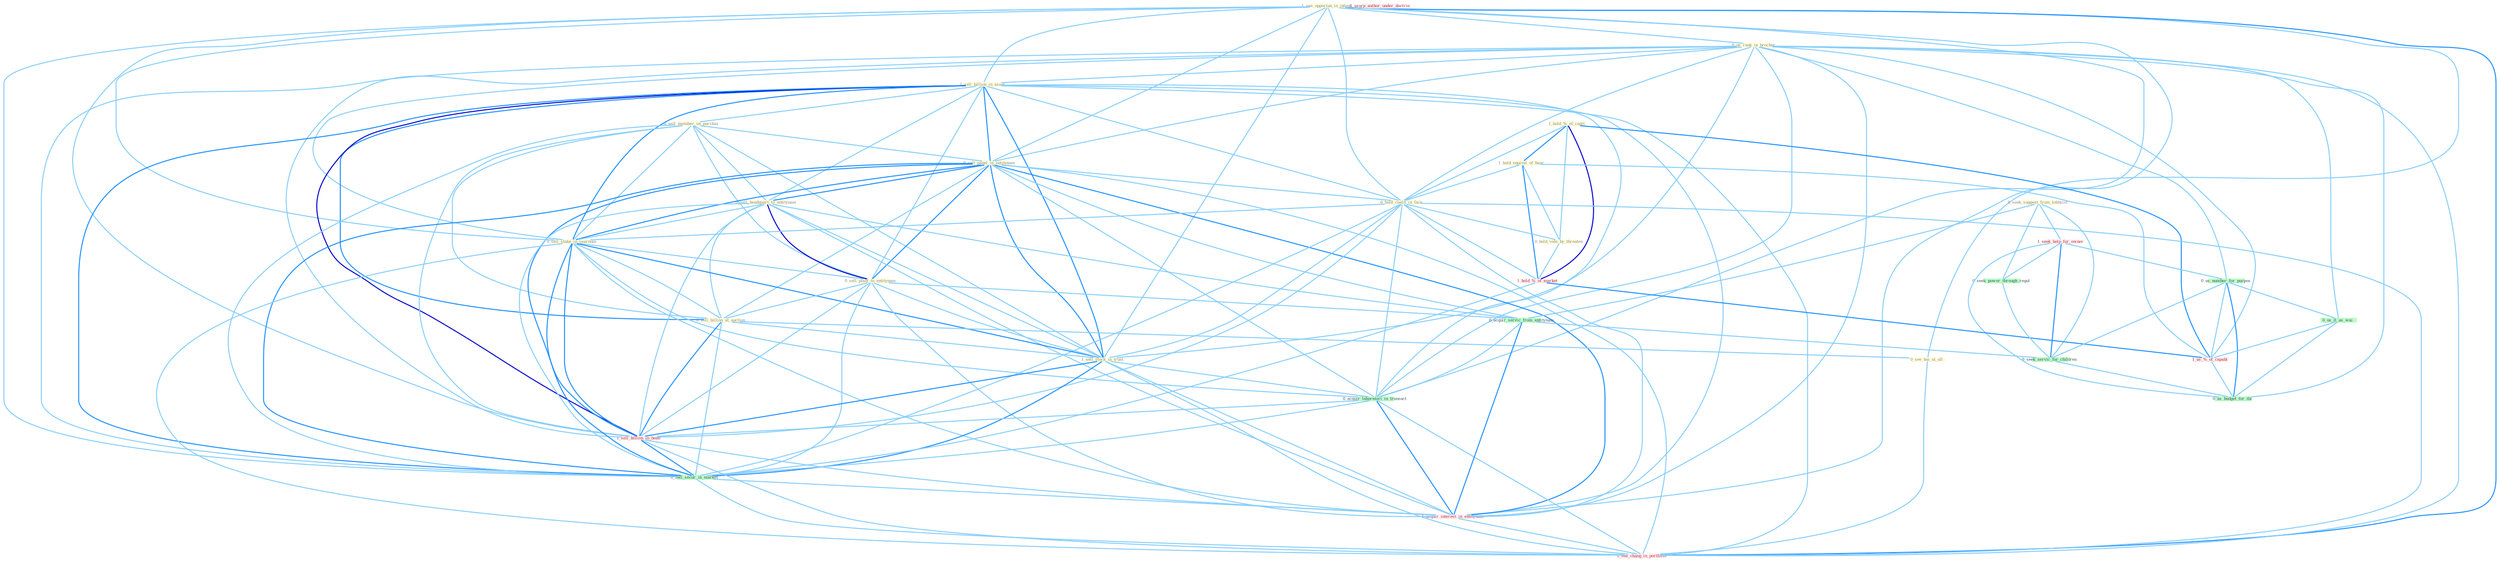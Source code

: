 Graph G{ 
    node
    [shape=polygon,style=filled,width=.5,height=.06,color="#BDFCC9",fixedsize=true,fontsize=4,
    fontcolor="#2f4f4f"];
    {node
    [color="#ffffe0", fontcolor="#8b7d6b"] "1_see_opportun_in_integr " "0_us_rank_in_brochur " "1_sell_billion_in_asset " "0_sell_member_on_purchas " "1_hold_%_of_capit " "0_sell_panel_in_entitynam " "1_hold_equival_of_hear " "0_sell_headquart_to_entitynam " "0_hold_coalit_in_face " "0_hold_vote_by_threaten " "0_sell_stake_in_yearnum " "0_seek_suggest_from_lobbyist " "0_sell_plant_to_entitynam " "0_sell_billion_at_auction " "1_sell_stock_in_trust " "0_see_bui_at_all "}
{node [color="#fff0f5", fontcolor="#b22222"] "1_seek_help_for_owner " "1_hold_%_of_market " "1_sell_billion_in_bond " "1_usurp_author_under_doctrin " "1_us_%_of_capabl " "1_acquir_interest_in_entitynam " "1_see_chang_in_portfolio "}
edge [color="#B0E2FF"];

	"1_see_opportun_in_integr " -- "0_us_rank_in_brochur " [w="1", color="#87cefa" ];
	"1_see_opportun_in_integr " -- "1_sell_billion_in_asset " [w="1", color="#87cefa" ];
	"1_see_opportun_in_integr " -- "0_sell_panel_in_entitynam " [w="1", color="#87cefa" ];
	"1_see_opportun_in_integr " -- "0_hold_coalit_in_face " [w="1", color="#87cefa" ];
	"1_see_opportun_in_integr " -- "0_sell_stake_in_yearnum " [w="1", color="#87cefa" ];
	"1_see_opportun_in_integr " -- "1_sell_stock_in_trust " [w="1", color="#87cefa" ];
	"1_see_opportun_in_integr " -- "0_see_bui_at_all " [w="1", color="#87cefa" ];
	"1_see_opportun_in_integr " -- "0_acquir_laboratori_in_transact " [w="1", color="#87cefa" ];
	"1_see_opportun_in_integr " -- "1_sell_billion_in_bond " [w="1", color="#87cefa" ];
	"1_see_opportun_in_integr " -- "0_sell_secur_in_market " [w="1", color="#87cefa" ];
	"1_see_opportun_in_integr " -- "1_acquir_interest_in_entitynam " [w="1", color="#87cefa" ];
	"1_see_opportun_in_integr " -- "1_see_chang_in_portfolio " [w="2", color="#1e90ff" , len=0.8];
	"0_us_rank_in_brochur " -- "1_sell_billion_in_asset " [w="1", color="#87cefa" ];
	"0_us_rank_in_brochur " -- "0_sell_panel_in_entitynam " [w="1", color="#87cefa" ];
	"0_us_rank_in_brochur " -- "0_hold_coalit_in_face " [w="1", color="#87cefa" ];
	"0_us_rank_in_brochur " -- "0_sell_stake_in_yearnum " [w="1", color="#87cefa" ];
	"0_us_rank_in_brochur " -- "1_sell_stock_in_trust " [w="1", color="#87cefa" ];
	"0_us_rank_in_brochur " -- "0_us_number_for_purpos " [w="1", color="#87cefa" ];
	"0_us_rank_in_brochur " -- "0_acquir_laboratori_in_transact " [w="1", color="#87cefa" ];
	"0_us_rank_in_brochur " -- "1_sell_billion_in_bond " [w="1", color="#87cefa" ];
	"0_us_rank_in_brochur " -- "0_us_it_as_wai " [w="1", color="#87cefa" ];
	"0_us_rank_in_brochur " -- "1_us_%_of_capabl " [w="1", color="#87cefa" ];
	"0_us_rank_in_brochur " -- "0_sell_secur_in_market " [w="1", color="#87cefa" ];
	"0_us_rank_in_brochur " -- "1_acquir_interest_in_entitynam " [w="1", color="#87cefa" ];
	"0_us_rank_in_brochur " -- "1_see_chang_in_portfolio " [w="1", color="#87cefa" ];
	"0_us_rank_in_brochur " -- "0_us_budget_for_thi " [w="1", color="#87cefa" ];
	"1_sell_billion_in_asset " -- "0_sell_member_on_purchas " [w="1", color="#87cefa" ];
	"1_sell_billion_in_asset " -- "0_sell_panel_in_entitynam " [w="2", color="#1e90ff" , len=0.8];
	"1_sell_billion_in_asset " -- "0_sell_headquart_to_entitynam " [w="1", color="#87cefa" ];
	"1_sell_billion_in_asset " -- "0_hold_coalit_in_face " [w="1", color="#87cefa" ];
	"1_sell_billion_in_asset " -- "0_sell_stake_in_yearnum " [w="2", color="#1e90ff" , len=0.8];
	"1_sell_billion_in_asset " -- "0_sell_plant_to_entitynam " [w="1", color="#87cefa" ];
	"1_sell_billion_in_asset " -- "0_sell_billion_at_auction " [w="2", color="#1e90ff" , len=0.8];
	"1_sell_billion_in_asset " -- "1_sell_stock_in_trust " [w="2", color="#1e90ff" , len=0.8];
	"1_sell_billion_in_asset " -- "0_acquir_laboratori_in_transact " [w="1", color="#87cefa" ];
	"1_sell_billion_in_asset " -- "1_sell_billion_in_bond " [w="3", color="#0000cd" , len=0.6];
	"1_sell_billion_in_asset " -- "0_sell_secur_in_market " [w="2", color="#1e90ff" , len=0.8];
	"1_sell_billion_in_asset " -- "1_acquir_interest_in_entitynam " [w="1", color="#87cefa" ];
	"1_sell_billion_in_asset " -- "1_see_chang_in_portfolio " [w="1", color="#87cefa" ];
	"0_sell_member_on_purchas " -- "0_sell_panel_in_entitynam " [w="1", color="#87cefa" ];
	"0_sell_member_on_purchas " -- "0_sell_headquart_to_entitynam " [w="1", color="#87cefa" ];
	"0_sell_member_on_purchas " -- "0_sell_stake_in_yearnum " [w="1", color="#87cefa" ];
	"0_sell_member_on_purchas " -- "0_sell_plant_to_entitynam " [w="1", color="#87cefa" ];
	"0_sell_member_on_purchas " -- "0_sell_billion_at_auction " [w="1", color="#87cefa" ];
	"0_sell_member_on_purchas " -- "1_sell_stock_in_trust " [w="1", color="#87cefa" ];
	"0_sell_member_on_purchas " -- "1_sell_billion_in_bond " [w="1", color="#87cefa" ];
	"0_sell_member_on_purchas " -- "0_sell_secur_in_market " [w="1", color="#87cefa" ];
	"1_hold_%_of_capit " -- "1_hold_equival_of_hear " [w="2", color="#1e90ff" , len=0.8];
	"1_hold_%_of_capit " -- "0_hold_coalit_in_face " [w="1", color="#87cefa" ];
	"1_hold_%_of_capit " -- "0_hold_vote_by_threaten " [w="1", color="#87cefa" ];
	"1_hold_%_of_capit " -- "1_hold_%_of_market " [w="3", color="#0000cd" , len=0.6];
	"1_hold_%_of_capit " -- "1_us_%_of_capabl " [w="2", color="#1e90ff" , len=0.8];
	"0_sell_panel_in_entitynam " -- "0_sell_headquart_to_entitynam " [w="2", color="#1e90ff" , len=0.8];
	"0_sell_panel_in_entitynam " -- "0_hold_coalit_in_face " [w="1", color="#87cefa" ];
	"0_sell_panel_in_entitynam " -- "0_sell_stake_in_yearnum " [w="2", color="#1e90ff" , len=0.8];
	"0_sell_panel_in_entitynam " -- "0_sell_plant_to_entitynam " [w="2", color="#1e90ff" , len=0.8];
	"0_sell_panel_in_entitynam " -- "0_sell_billion_at_auction " [w="1", color="#87cefa" ];
	"0_sell_panel_in_entitynam " -- "1_sell_stock_in_trust " [w="2", color="#1e90ff" , len=0.8];
	"0_sell_panel_in_entitynam " -- "0_acquir_servic_from_entitynam " [w="1", color="#87cefa" ];
	"0_sell_panel_in_entitynam " -- "0_acquir_laboratori_in_transact " [w="1", color="#87cefa" ];
	"0_sell_panel_in_entitynam " -- "1_sell_billion_in_bond " [w="2", color="#1e90ff" , len=0.8];
	"0_sell_panel_in_entitynam " -- "0_sell_secur_in_market " [w="2", color="#1e90ff" , len=0.8];
	"0_sell_panel_in_entitynam " -- "1_acquir_interest_in_entitynam " [w="2", color="#1e90ff" , len=0.8];
	"0_sell_panel_in_entitynam " -- "1_see_chang_in_portfolio " [w="1", color="#87cefa" ];
	"1_hold_equival_of_hear " -- "0_hold_coalit_in_face " [w="1", color="#87cefa" ];
	"1_hold_equival_of_hear " -- "0_hold_vote_by_threaten " [w="1", color="#87cefa" ];
	"1_hold_equival_of_hear " -- "1_hold_%_of_market " [w="2", color="#1e90ff" , len=0.8];
	"1_hold_equival_of_hear " -- "1_us_%_of_capabl " [w="1", color="#87cefa" ];
	"0_sell_headquart_to_entitynam " -- "0_sell_stake_in_yearnum " [w="1", color="#87cefa" ];
	"0_sell_headquart_to_entitynam " -- "0_sell_plant_to_entitynam " [w="3", color="#0000cd" , len=0.6];
	"0_sell_headquart_to_entitynam " -- "0_sell_billion_at_auction " [w="1", color="#87cefa" ];
	"0_sell_headquart_to_entitynam " -- "1_sell_stock_in_trust " [w="1", color="#87cefa" ];
	"0_sell_headquart_to_entitynam " -- "0_acquir_servic_from_entitynam " [w="1", color="#87cefa" ];
	"0_sell_headquart_to_entitynam " -- "1_sell_billion_in_bond " [w="1", color="#87cefa" ];
	"0_sell_headquart_to_entitynam " -- "0_sell_secur_in_market " [w="1", color="#87cefa" ];
	"0_sell_headquart_to_entitynam " -- "1_acquir_interest_in_entitynam " [w="1", color="#87cefa" ];
	"0_hold_coalit_in_face " -- "0_hold_vote_by_threaten " [w="1", color="#87cefa" ];
	"0_hold_coalit_in_face " -- "0_sell_stake_in_yearnum " [w="1", color="#87cefa" ];
	"0_hold_coalit_in_face " -- "1_sell_stock_in_trust " [w="1", color="#87cefa" ];
	"0_hold_coalit_in_face " -- "1_hold_%_of_market " [w="1", color="#87cefa" ];
	"0_hold_coalit_in_face " -- "0_acquir_laboratori_in_transact " [w="1", color="#87cefa" ];
	"0_hold_coalit_in_face " -- "1_sell_billion_in_bond " [w="1", color="#87cefa" ];
	"0_hold_coalit_in_face " -- "0_sell_secur_in_market " [w="1", color="#87cefa" ];
	"0_hold_coalit_in_face " -- "1_acquir_interest_in_entitynam " [w="1", color="#87cefa" ];
	"0_hold_coalit_in_face " -- "1_see_chang_in_portfolio " [w="1", color="#87cefa" ];
	"0_hold_vote_by_threaten " -- "1_hold_%_of_market " [w="1", color="#87cefa" ];
	"0_sell_stake_in_yearnum " -- "0_sell_plant_to_entitynam " [w="1", color="#87cefa" ];
	"0_sell_stake_in_yearnum " -- "0_sell_billion_at_auction " [w="1", color="#87cefa" ];
	"0_sell_stake_in_yearnum " -- "1_sell_stock_in_trust " [w="2", color="#1e90ff" , len=0.8];
	"0_sell_stake_in_yearnum " -- "0_acquir_laboratori_in_transact " [w="1", color="#87cefa" ];
	"0_sell_stake_in_yearnum " -- "1_sell_billion_in_bond " [w="2", color="#1e90ff" , len=0.8];
	"0_sell_stake_in_yearnum " -- "0_sell_secur_in_market " [w="2", color="#1e90ff" , len=0.8];
	"0_sell_stake_in_yearnum " -- "1_acquir_interest_in_entitynam " [w="1", color="#87cefa" ];
	"0_sell_stake_in_yearnum " -- "1_see_chang_in_portfolio " [w="1", color="#87cefa" ];
	"0_seek_suggest_from_lobbyist " -- "1_seek_help_for_owner " [w="1", color="#87cefa" ];
	"0_seek_suggest_from_lobbyist " -- "0_acquir_servic_from_entitynam " [w="1", color="#87cefa" ];
	"0_seek_suggest_from_lobbyist " -- "0_seek_power_through_regul " [w="1", color="#87cefa" ];
	"0_seek_suggest_from_lobbyist " -- "0_seek_servic_for_children " [w="1", color="#87cefa" ];
	"0_sell_plant_to_entitynam " -- "0_sell_billion_at_auction " [w="1", color="#87cefa" ];
	"0_sell_plant_to_entitynam " -- "1_sell_stock_in_trust " [w="1", color="#87cefa" ];
	"0_sell_plant_to_entitynam " -- "0_acquir_servic_from_entitynam " [w="1", color="#87cefa" ];
	"0_sell_plant_to_entitynam " -- "1_sell_billion_in_bond " [w="1", color="#87cefa" ];
	"0_sell_plant_to_entitynam " -- "0_sell_secur_in_market " [w="1", color="#87cefa" ];
	"0_sell_plant_to_entitynam " -- "1_acquir_interest_in_entitynam " [w="1", color="#87cefa" ];
	"0_sell_billion_at_auction " -- "1_sell_stock_in_trust " [w="1", color="#87cefa" ];
	"0_sell_billion_at_auction " -- "0_see_bui_at_all " [w="1", color="#87cefa" ];
	"0_sell_billion_at_auction " -- "1_sell_billion_in_bond " [w="2", color="#1e90ff" , len=0.8];
	"0_sell_billion_at_auction " -- "0_sell_secur_in_market " [w="1", color="#87cefa" ];
	"1_sell_stock_in_trust " -- "0_acquir_laboratori_in_transact " [w="1", color="#87cefa" ];
	"1_sell_stock_in_trust " -- "1_sell_billion_in_bond " [w="2", color="#1e90ff" , len=0.8];
	"1_sell_stock_in_trust " -- "0_sell_secur_in_market " [w="2", color="#1e90ff" , len=0.8];
	"1_sell_stock_in_trust " -- "1_acquir_interest_in_entitynam " [w="1", color="#87cefa" ];
	"1_sell_stock_in_trust " -- "1_see_chang_in_portfolio " [w="1", color="#87cefa" ];
	"0_see_bui_at_all " -- "1_see_chang_in_portfolio " [w="1", color="#87cefa" ];
	"1_seek_help_for_owner " -- "0_seek_power_through_regul " [w="1", color="#87cefa" ];
	"1_seek_help_for_owner " -- "0_us_number_for_purpos " [w="1", color="#87cefa" ];
	"1_seek_help_for_owner " -- "0_seek_servic_for_children " [w="2", color="#1e90ff" , len=0.8];
	"1_seek_help_for_owner " -- "0_us_budget_for_thi " [w="1", color="#87cefa" ];
	"0_acquir_servic_from_entitynam " -- "0_acquir_laboratori_in_transact " [w="1", color="#87cefa" ];
	"0_acquir_servic_from_entitynam " -- "1_acquir_interest_in_entitynam " [w="2", color="#1e90ff" , len=0.8];
	"0_acquir_servic_from_entitynam " -- "0_seek_servic_for_children " [w="1", color="#87cefa" ];
	"1_hold_%_of_market " -- "1_us_%_of_capabl " [w="2", color="#1e90ff" , len=0.8];
	"1_hold_%_of_market " -- "0_sell_secur_in_market " [w="1", color="#87cefa" ];
	"0_seek_power_through_regul " -- "0_seek_servic_for_children " [w="1", color="#87cefa" ];
	"0_us_number_for_purpos " -- "0_us_it_as_wai " [w="1", color="#87cefa" ];
	"0_us_number_for_purpos " -- "1_us_%_of_capabl " [w="1", color="#87cefa" ];
	"0_us_number_for_purpos " -- "0_seek_servic_for_children " [w="1", color="#87cefa" ];
	"0_us_number_for_purpos " -- "0_us_budget_for_thi " [w="2", color="#1e90ff" , len=0.8];
	"0_acquir_laboratori_in_transact " -- "1_sell_billion_in_bond " [w="1", color="#87cefa" ];
	"0_acquir_laboratori_in_transact " -- "0_sell_secur_in_market " [w="1", color="#87cefa" ];
	"0_acquir_laboratori_in_transact " -- "1_acquir_interest_in_entitynam " [w="2", color="#1e90ff" , len=0.8];
	"0_acquir_laboratori_in_transact " -- "1_see_chang_in_portfolio " [w="1", color="#87cefa" ];
	"1_sell_billion_in_bond " -- "0_sell_secur_in_market " [w="2", color="#1e90ff" , len=0.8];
	"1_sell_billion_in_bond " -- "1_acquir_interest_in_entitynam " [w="1", color="#87cefa" ];
	"1_sell_billion_in_bond " -- "1_see_chang_in_portfolio " [w="1", color="#87cefa" ];
	"0_us_it_as_wai " -- "1_us_%_of_capabl " [w="1", color="#87cefa" ];
	"0_us_it_as_wai " -- "0_us_budget_for_thi " [w="1", color="#87cefa" ];
	"1_us_%_of_capabl " -- "0_us_budget_for_thi " [w="1", color="#87cefa" ];
	"0_sell_secur_in_market " -- "1_acquir_interest_in_entitynam " [w="1", color="#87cefa" ];
	"0_sell_secur_in_market " -- "1_see_chang_in_portfolio " [w="1", color="#87cefa" ];
	"1_acquir_interest_in_entitynam " -- "1_see_chang_in_portfolio " [w="1", color="#87cefa" ];
	"0_seek_servic_for_children " -- "0_us_budget_for_thi " [w="1", color="#87cefa" ];
}